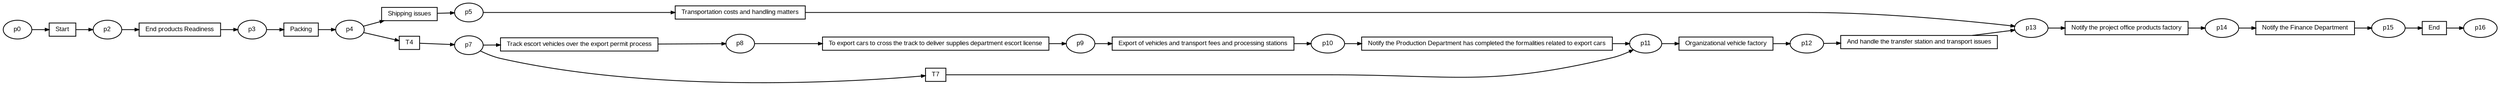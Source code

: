 digraph G {ranksep=".3"; fontsize="8"; remincross=true; margin="0.0,0.0"; fontname="Arial";rankdir="LR"; 
edge [arrowsize="0.5"];
node [height=".2",width=".2",fontname="Arial",fontsize="8"];
t0 [shape="box",label="Start"];
t1 [shape="box",label="End products Readiness"];
t2 [shape="box",label="Notify the Production Department has completed the formalities related to export cars"];
t3 [shape="box",label="Organizational vehicle factory"];
t4 [shape="box",label="And handle the transfer station and transport issues"];
t5 [shape="box",label="Notify the project office products factory"];
t6 [shape="box",label="Notify the Finance Department"];
t7 [shape="box",label="End"];
t8 [shape="box",label="Packing"];
t9 [shape="box",label="Shipping issues"];
t10 [shape="box",label="T4"];
t11 [shape="box",label="Transportation costs and handling matters"];
t12 [shape="box",label="Track escort vehicles over the export permit process"];
t13 [shape="box",label="T7"];
t14 [shape="box",label="To export cars to cross the track to deliver supplies department escort license"];
t15 [shape="box",label="Export of vehicles and transport fees and processing stations"];
p0 [shape="oval",label="p0"];
p1 [shape="oval",label="p10"];
p2 [shape="oval",label="p11"];
p3 [shape="oval",label="p12"];
p4 [shape="oval",label="p13"];
p5 [shape="oval",label="p14"];
p6 [shape="oval",label="p15"];
p7 [shape="oval",label="p16"];
p8 [shape="oval",label="p2"];
p9 [shape="oval",label="p3"];
p10 [shape="oval",label="p4"];
p11 [shape="oval",label="p5"];
p12 [shape="oval",label="p7"];
p13 [shape="oval",label="p8"];
p14 [shape="oval",label="p9"];
p14 -> t15[label=""];
t9 -> p11[label=""];
t7 -> p7[label=""];
t13 -> p2[label=""];
p1 -> t2[label=""];
t1 -> p9[label=""];
t3 -> p3[label=""];
t14 -> p14[label=""];
t15 -> p1[label=""];
t12 -> p13[label=""];
t4 -> p4[label=""];
p12 -> t13[label=""];
p11 -> t11[label=""];
t6 -> p6[label=""];
p3 -> t4[label=""];
p10 -> t9[label=""];
p13 -> t14[label=""];
t2 -> p2[label=""];
p8 -> t1[label=""];
p5 -> t6[label=""];
t10 -> p12[label=""];
t0 -> p8[label=""];
p2 -> t3[label=""];
p0 -> t0[label=""];
p6 -> t7[label=""];
p12 -> t12[label=""];
p10 -> t10[label=""];
t11 -> p4[label=""];
p9 -> t8[label=""];
t5 -> p5[label=""];
p4 -> t5[label=""];
t8 -> p10[label=""];
}
